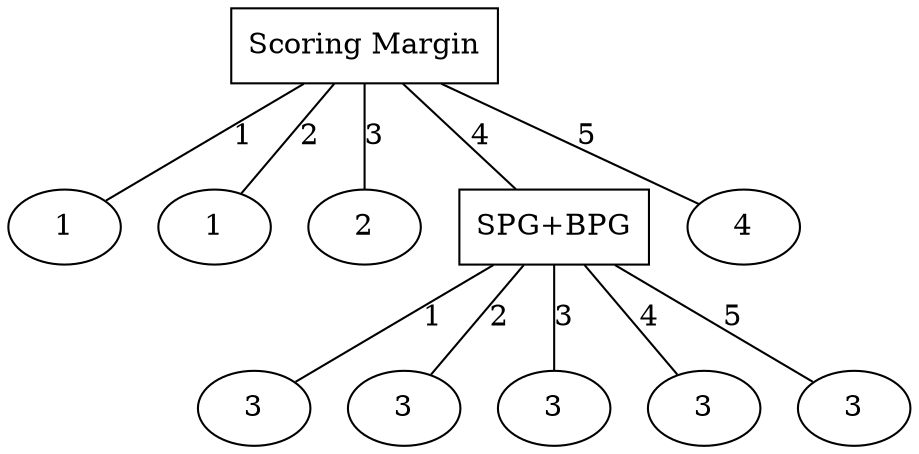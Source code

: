 graph g {
    att0 [label="Scoring Margin" shape=box];
    att1 [label="1"];
    att0--att1 [label="1"];
    att2 [label="1"];
    att0--att2 [label="2"];
    att3 [label="2"];
    att0--att3 [label="3"];
    att4 [label="SPG+BPG" shape=box];
    att5 [label="3"];
    att4--att5 [label="1"];
    att6 [label="3"];
    att4--att6 [label="2"];
    att7 [label="3"];
    att4--att7 [label="3"];
    att8 [label="3"];
    att4--att8 [label="4"];
    att9 [label="3"];
    att4--att9 [label="5"];
    att0--att4 [label="4"];
    att10 [label="4"];
    att0--att10 [label="5"];
}